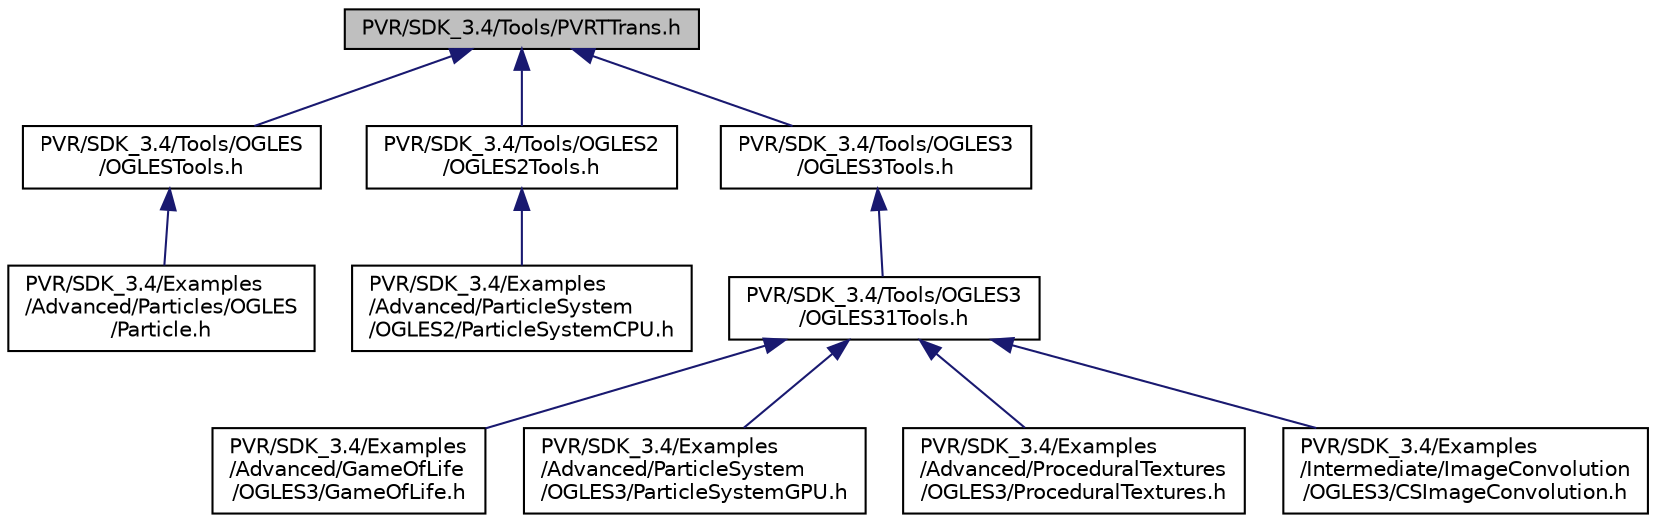 digraph "PVR/SDK_3.4/Tools/PVRTTrans.h"
{
  edge [fontname="Helvetica",fontsize="10",labelfontname="Helvetica",labelfontsize="10"];
  node [fontname="Helvetica",fontsize="10",shape=record];
  Node1 [label="PVR/SDK_3.4/Tools/PVRTTrans.h",height=0.2,width=0.4,color="black", fillcolor="grey75", style="filled", fontcolor="black"];
  Node1 -> Node2 [dir="back",color="midnightblue",fontsize="10",style="solid",fontname="Helvetica"];
  Node2 [label="PVR/SDK_3.4/Tools/OGLES\l/OGLESTools.h",height=0.2,width=0.4,color="black", fillcolor="white", style="filled",URL="$_o_g_l_e_s_tools_8h.html",tooltip="Header file of OGLESTools.lib. "];
  Node2 -> Node3 [dir="back",color="midnightblue",fontsize="10",style="solid",fontname="Helvetica"];
  Node3 [label="PVR/SDK_3.4/Examples\l/Advanced/Particles/OGLES\l/Particle.h",height=0.2,width=0.4,color="black", fillcolor="white", style="filled",URL="$_p_v_r_2_s_d_k__3_84_2_examples_2_advanced_2_particles_2_o_g_l_e_s_2particle_8h_source.html"];
  Node1 -> Node4 [dir="back",color="midnightblue",fontsize="10",style="solid",fontname="Helvetica"];
  Node4 [label="PVR/SDK_3.4/Tools/OGLES2\l/OGLES2Tools.h",height=0.2,width=0.4,color="black", fillcolor="white", style="filled",URL="$_o_g_l_e_s2_tools_8h.html",tooltip="Header file of OGLES2Tools.lib. "];
  Node4 -> Node5 [dir="back",color="midnightblue",fontsize="10",style="solid",fontname="Helvetica"];
  Node5 [label="PVR/SDK_3.4/Examples\l/Advanced/ParticleSystem\l/OGLES2/ParticleSystemCPU.h",height=0.2,width=0.4,color="black", fillcolor="white", style="filled",URL="$_particle_system_c_p_u_8h_source.html"];
  Node1 -> Node6 [dir="back",color="midnightblue",fontsize="10",style="solid",fontname="Helvetica"];
  Node6 [label="PVR/SDK_3.4/Tools/OGLES3\l/OGLES3Tools.h",height=0.2,width=0.4,color="black", fillcolor="white", style="filled",URL="$_o_g_l_e_s3_tools_8h.html",tooltip="Header file of OGLES3Tools.lib. "];
  Node6 -> Node7 [dir="back",color="midnightblue",fontsize="10",style="solid",fontname="Helvetica"];
  Node7 [label="PVR/SDK_3.4/Tools/OGLES3\l/OGLES31Tools.h",height=0.2,width=0.4,color="black", fillcolor="white", style="filled",URL="$_o_g_l_e_s31_tools_8h.html",tooltip="Header file of OGLES3Tools.lib. "];
  Node7 -> Node8 [dir="back",color="midnightblue",fontsize="10",style="solid",fontname="Helvetica"];
  Node8 [label="PVR/SDK_3.4/Examples\l/Advanced/GameOfLife\l/OGLES3/GameOfLife.h",height=0.2,width=0.4,color="black", fillcolor="white", style="filled",URL="$_game_of_life_8h_source.html"];
  Node7 -> Node9 [dir="back",color="midnightblue",fontsize="10",style="solid",fontname="Helvetica"];
  Node9 [label="PVR/SDK_3.4/Examples\l/Advanced/ParticleSystem\l/OGLES3/ParticleSystemGPU.h",height=0.2,width=0.4,color="black", fillcolor="white", style="filled",URL="$_particle_system_g_p_u_8h_source.html"];
  Node7 -> Node10 [dir="back",color="midnightblue",fontsize="10",style="solid",fontname="Helvetica"];
  Node10 [label="PVR/SDK_3.4/Examples\l/Advanced/ProceduralTextures\l/OGLES3/ProceduralTextures.h",height=0.2,width=0.4,color="black", fillcolor="white", style="filled",URL="$_procedural_textures_8h_source.html"];
  Node7 -> Node11 [dir="back",color="midnightblue",fontsize="10",style="solid",fontname="Helvetica"];
  Node11 [label="PVR/SDK_3.4/Examples\l/Intermediate/ImageConvolution\l/OGLES3/CSImageConvolution.h",height=0.2,width=0.4,color="black", fillcolor="white", style="filled",URL="$_c_s_image_convolution_8h_source.html"];
}
